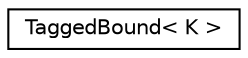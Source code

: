 digraph "Graphical Class Hierarchy"
{
 // LATEX_PDF_SIZE
  edge [fontname="Helvetica",fontsize="10",labelfontname="Helvetica",labelfontsize="10"];
  node [fontname="Helvetica",fontsize="10",shape=record];
  rankdir="LR";
  Node0 [label="TaggedBound\< K \>",height=0.2,width=0.4,color="black", fillcolor="white", style="filled",URL="$structTaggedBound.html",tooltip=" "];
}
